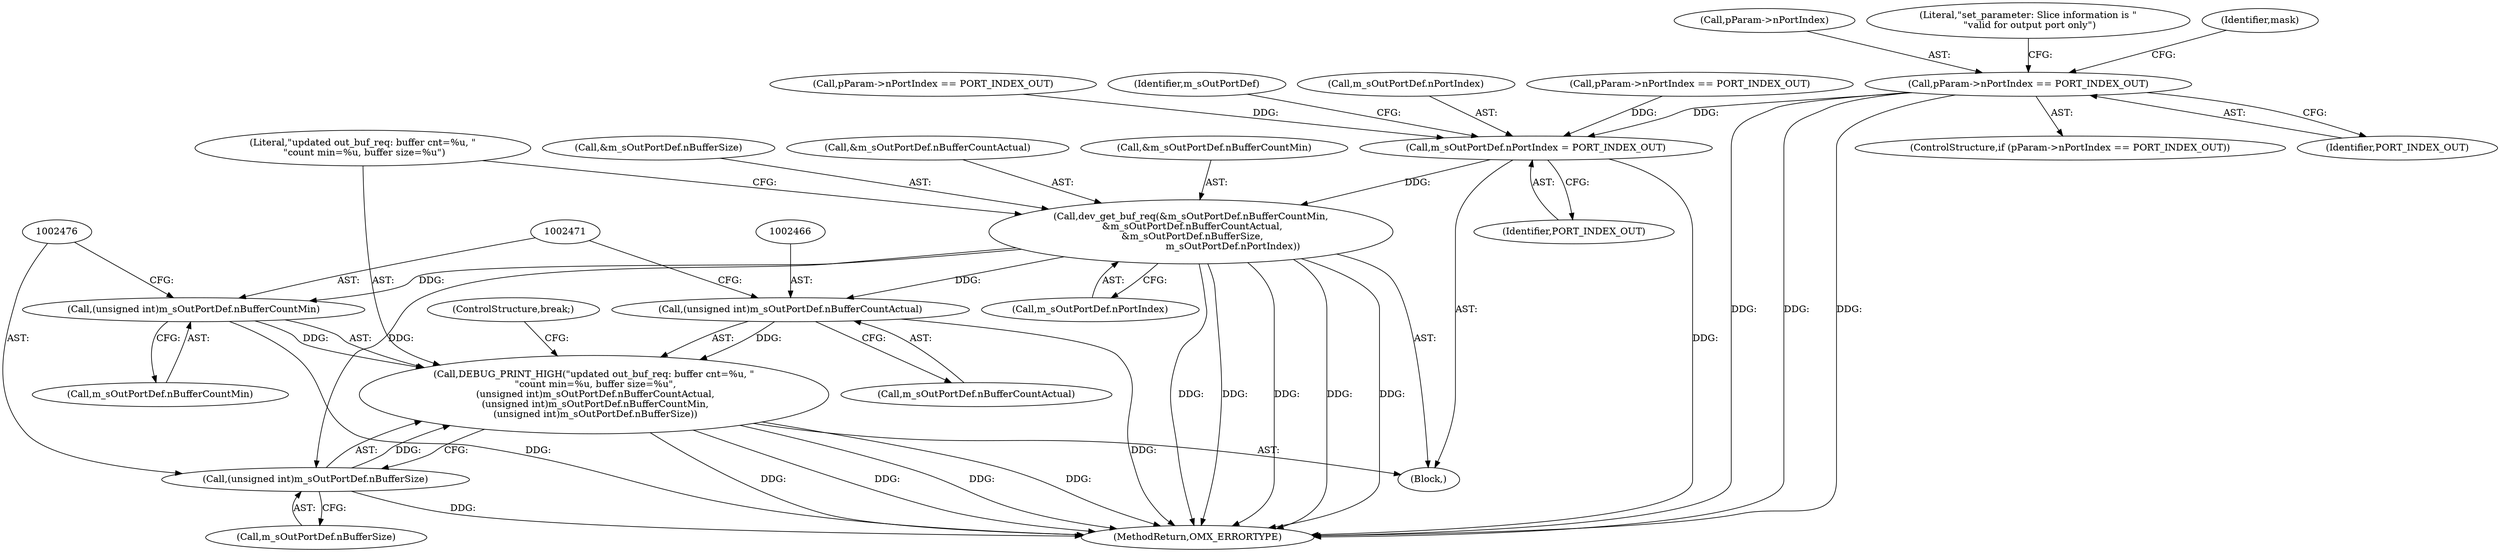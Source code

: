 digraph "0_Android_560ccdb509a7b86186fac0fce1b25bd9a3e6a6e8_7@pointer" {
"1002281" [label="(Call,pParam->nPortIndex == PORT_INDEX_OUT)"];
"1002442" [label="(Call,m_sOutPortDef.nPortIndex = PORT_INDEX_OUT)"];
"1002447" [label="(Call,dev_get_buf_req(&m_sOutPortDef.nBufferCountMin,\n &m_sOutPortDef.nBufferCountActual,\n &m_sOutPortDef.nBufferSize,\n                            m_sOutPortDef.nPortIndex))"];
"1002465" [label="(Call,(unsigned int)m_sOutPortDef.nBufferCountActual)"];
"1002463" [label="(Call,DEBUG_PRINT_HIGH(\"updated out_buf_req: buffer cnt=%u, \"\n \"count min=%u, buffer size=%u\",\n (unsigned int)m_sOutPortDef.nBufferCountActual,\n (unsigned int)m_sOutPortDef.nBufferCountMin,\n (unsigned int)m_sOutPortDef.nBufferSize))"];
"1002470" [label="(Call,(unsigned int)m_sOutPortDef.nBufferCountMin)"];
"1002475" [label="(Call,(unsigned int)m_sOutPortDef.nBufferSize)"];
"1002450" [label="(Identifier,m_sOutPortDef)"];
"1002463" [label="(Call,DEBUG_PRINT_HIGH(\"updated out_buf_req: buffer cnt=%u, \"\n \"count min=%u, buffer size=%u\",\n (unsigned int)m_sOutPortDef.nBufferCountActual,\n (unsigned int)m_sOutPortDef.nBufferCountMin,\n (unsigned int)m_sOutPortDef.nBufferSize))"];
"1002441" [label="(Block,)"];
"1002464" [label="(Literal,\"updated out_buf_req: buffer cnt=%u, \"\n \"count min=%u, buffer size=%u\")"];
"1002460" [label="(Call,m_sOutPortDef.nPortIndex)"];
"1002475" [label="(Call,(unsigned int)m_sOutPortDef.nBufferSize)"];
"1002465" [label="(Call,(unsigned int)m_sOutPortDef.nBufferCountActual)"];
"1002280" [label="(ControlStructure,if (pParam->nPortIndex == PORT_INDEX_OUT))"];
"1002443" [label="(Call,m_sOutPortDef.nPortIndex)"];
"1002282" [label="(Call,pParam->nPortIndex)"];
"1002303" [label="(Literal,\"set_parameter: Slice information is \"\n \"valid for output port only\")"];
"1002319" [label="(Call,pParam->nPortIndex == PORT_INDEX_OUT)"];
"1002447" [label="(Call,dev_get_buf_req(&m_sOutPortDef.nBufferCountMin,\n &m_sOutPortDef.nBufferCountActual,\n &m_sOutPortDef.nBufferSize,\n                            m_sOutPortDef.nPortIndex))"];
"1002480" [label="(ControlStructure,break;)"];
"1002470" [label="(Call,(unsigned int)m_sOutPortDef.nBufferCountMin)"];
"1002281" [label="(Call,pParam->nPortIndex == PORT_INDEX_OUT)"];
"1002288" [label="(Identifier,mask)"];
"1002477" [label="(Call,m_sOutPortDef.nBufferSize)"];
"1002467" [label="(Call,m_sOutPortDef.nBufferCountActual)"];
"1002456" [label="(Call,&m_sOutPortDef.nBufferSize)"];
"1002285" [label="(Identifier,PORT_INDEX_OUT)"];
"1002452" [label="(Call,&m_sOutPortDef.nBufferCountActual)"];
"1002357" [label="(Call,pParam->nPortIndex == PORT_INDEX_OUT)"];
"1002448" [label="(Call,&m_sOutPortDef.nBufferCountMin)"];
"1002446" [label="(Identifier,PORT_INDEX_OUT)"];
"1002913" [label="(MethodReturn,OMX_ERRORTYPE)"];
"1002442" [label="(Call,m_sOutPortDef.nPortIndex = PORT_INDEX_OUT)"];
"1002472" [label="(Call,m_sOutPortDef.nBufferCountMin)"];
"1002281" -> "1002280"  [label="AST: "];
"1002281" -> "1002285"  [label="CFG: "];
"1002282" -> "1002281"  [label="AST: "];
"1002285" -> "1002281"  [label="AST: "];
"1002288" -> "1002281"  [label="CFG: "];
"1002303" -> "1002281"  [label="CFG: "];
"1002281" -> "1002913"  [label="DDG: "];
"1002281" -> "1002913"  [label="DDG: "];
"1002281" -> "1002913"  [label="DDG: "];
"1002281" -> "1002442"  [label="DDG: "];
"1002442" -> "1002441"  [label="AST: "];
"1002442" -> "1002446"  [label="CFG: "];
"1002443" -> "1002442"  [label="AST: "];
"1002446" -> "1002442"  [label="AST: "];
"1002450" -> "1002442"  [label="CFG: "];
"1002442" -> "1002913"  [label="DDG: "];
"1002319" -> "1002442"  [label="DDG: "];
"1002357" -> "1002442"  [label="DDG: "];
"1002442" -> "1002447"  [label="DDG: "];
"1002447" -> "1002441"  [label="AST: "];
"1002447" -> "1002460"  [label="CFG: "];
"1002448" -> "1002447"  [label="AST: "];
"1002452" -> "1002447"  [label="AST: "];
"1002456" -> "1002447"  [label="AST: "];
"1002460" -> "1002447"  [label="AST: "];
"1002464" -> "1002447"  [label="CFG: "];
"1002447" -> "1002913"  [label="DDG: "];
"1002447" -> "1002913"  [label="DDG: "];
"1002447" -> "1002913"  [label="DDG: "];
"1002447" -> "1002913"  [label="DDG: "];
"1002447" -> "1002913"  [label="DDG: "];
"1002447" -> "1002465"  [label="DDG: "];
"1002447" -> "1002470"  [label="DDG: "];
"1002447" -> "1002475"  [label="DDG: "];
"1002465" -> "1002463"  [label="AST: "];
"1002465" -> "1002467"  [label="CFG: "];
"1002466" -> "1002465"  [label="AST: "];
"1002467" -> "1002465"  [label="AST: "];
"1002471" -> "1002465"  [label="CFG: "];
"1002465" -> "1002913"  [label="DDG: "];
"1002465" -> "1002463"  [label="DDG: "];
"1002463" -> "1002441"  [label="AST: "];
"1002463" -> "1002475"  [label="CFG: "];
"1002464" -> "1002463"  [label="AST: "];
"1002470" -> "1002463"  [label="AST: "];
"1002475" -> "1002463"  [label="AST: "];
"1002480" -> "1002463"  [label="CFG: "];
"1002463" -> "1002913"  [label="DDG: "];
"1002463" -> "1002913"  [label="DDG: "];
"1002463" -> "1002913"  [label="DDG: "];
"1002463" -> "1002913"  [label="DDG: "];
"1002470" -> "1002463"  [label="DDG: "];
"1002475" -> "1002463"  [label="DDG: "];
"1002470" -> "1002472"  [label="CFG: "];
"1002471" -> "1002470"  [label="AST: "];
"1002472" -> "1002470"  [label="AST: "];
"1002476" -> "1002470"  [label="CFG: "];
"1002470" -> "1002913"  [label="DDG: "];
"1002475" -> "1002477"  [label="CFG: "];
"1002476" -> "1002475"  [label="AST: "];
"1002477" -> "1002475"  [label="AST: "];
"1002475" -> "1002913"  [label="DDG: "];
}
